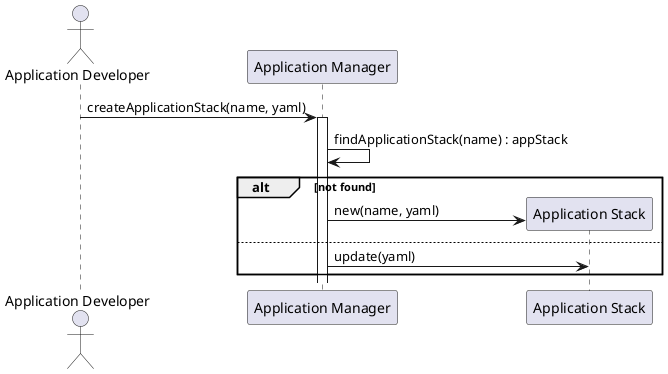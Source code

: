 @startuml
Actor "Application Developer"

"Application Developer" -> "Application Manager" : createApplicationStack(name, yaml)
activate "Application Manager"
"Application Manager" -> "Application Manager" :findApplicationStack(name) : appStack
alt not found
create "Application Stack"
"Application Manager" -> "Application Stack" : new(name, yaml)
else
"Application Manager" -> "Application Stack" : update(yaml)
end
@enduml
